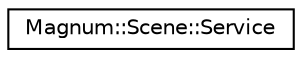 digraph "圖形化之類別階層"
{
  edge [fontname="Helvetica",fontsize="10",labelfontname="Helvetica",labelfontsize="10"];
  node [fontname="Helvetica",fontsize="10",shape=record];
  rankdir="LR";
  Node1 [label="Magnum::Scene::Service",height=0.2,width=0.4,color="black", fillcolor="white", style="filled",URL="$struct_magnum_1_1_scene_1_1_service.html"];
}
